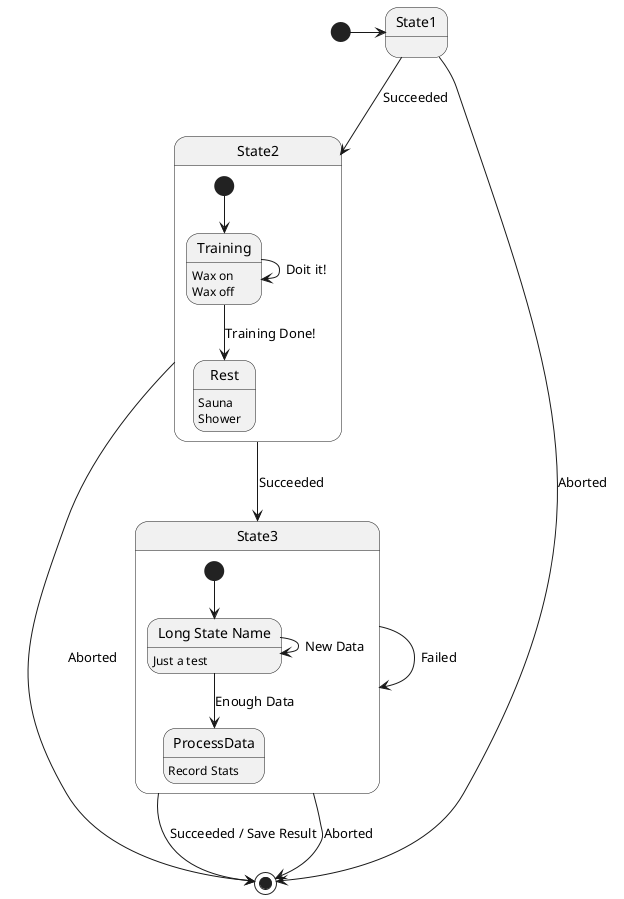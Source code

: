 @startuml

  [*] -> State1

  state State2 {
    state "Training" as long0
    long0 : Wax on
    long0 : Wax off
    [*] --> long0
    long0 --> long0 : Doit it!
    long0 --> Rest : Training Done!
    Rest : Sauna
    Rest : Shower
  }

  State1 --> State2 : Succeeded

  State1 --> [*] : Aborted
  State2 --> State3 : Succeeded
  State2 --> [*] : Aborted
  state State3 {
    state "Long State Name" as long1
    long1 : Just a test
    [*] --> long1
    long1 --> long1 : New Data
    long1 --> ProcessData : Enough Data
    ProcessData : Record Stats
  }

  State3 --> State3 : Failed
  State3 --> [*] : Succeeded / Save Result
  State3 --> [*] : Aborted

@enduml
